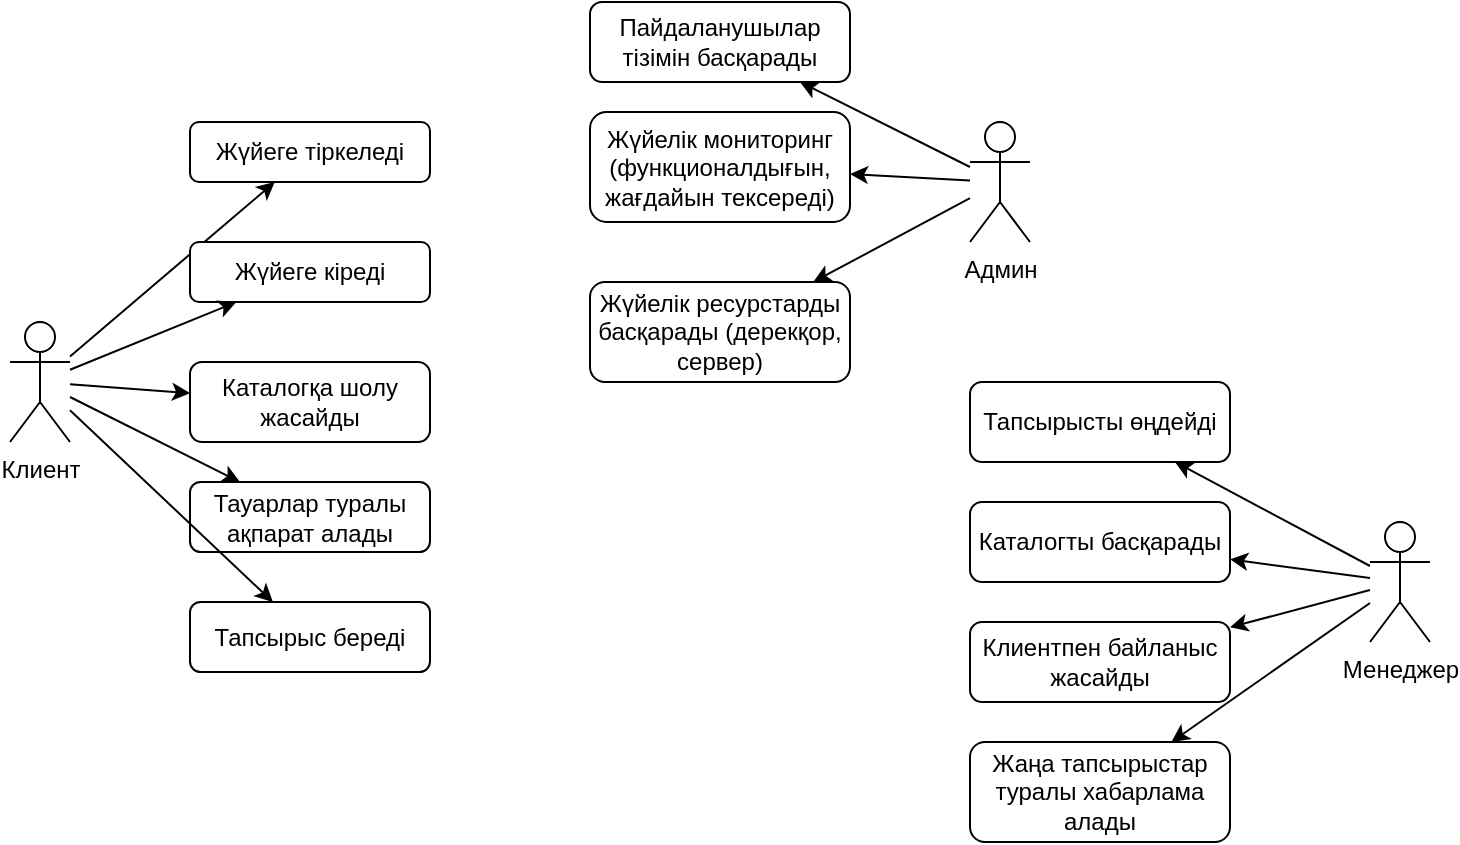 <mxfile version="24.4.8" type="github">
  <diagram id="R2lEEEUBdFMjLlhIrx00" name="Page-1">
    <mxGraphModel dx="1009" dy="875" grid="1" gridSize="10" guides="1" tooltips="1" connect="1" arrows="1" fold="1" page="1" pageScale="1" pageWidth="850" pageHeight="1100" math="0" shadow="0" extFonts="Permanent Marker^https://fonts.googleapis.com/css?family=Permanent+Marker">
      <root>
        <mxCell id="0" />
        <mxCell id="1" parent="0" />
        <mxCell id="H9CnI3AJFvQ42JXb06jo-1" value="Клиент" style="shape=umlActor;verticalLabelPosition=bottom;verticalAlign=top;html=1;outlineConnect=0;" parent="1" vertex="1">
          <mxGeometry x="80" y="320" width="30" height="60" as="geometry" />
        </mxCell>
        <mxCell id="H9CnI3AJFvQ42JXb06jo-2" value="Жүйеге тіркеледі" style="rounded=1;whiteSpace=wrap;html=1;" parent="1" vertex="1">
          <mxGeometry x="170" y="220" width="120" height="30" as="geometry" />
        </mxCell>
        <mxCell id="H9CnI3AJFvQ42JXb06jo-3" value="Тауарлар туралы ақпарат алады" style="rounded=1;whiteSpace=wrap;html=1;" parent="1" vertex="1">
          <mxGeometry x="170" y="400" width="120" height="35" as="geometry" />
        </mxCell>
        <mxCell id="H9CnI3AJFvQ42JXb06jo-4" value="Каталогқа шолу жасайды" style="rounded=1;whiteSpace=wrap;html=1;" parent="1" vertex="1">
          <mxGeometry x="170" y="340" width="120" height="40" as="geometry" />
        </mxCell>
        <mxCell id="H9CnI3AJFvQ42JXb06jo-5" value="" style="endArrow=classic;html=1;rounded=0;" parent="1" source="H9CnI3AJFvQ42JXb06jo-1" target="H9CnI3AJFvQ42JXb06jo-2" edge="1">
          <mxGeometry width="50" height="50" relative="1" as="geometry">
            <mxPoint x="190" y="380" as="sourcePoint" />
            <mxPoint x="240" y="330" as="targetPoint" />
          </mxGeometry>
        </mxCell>
        <mxCell id="H9CnI3AJFvQ42JXb06jo-6" value="" style="endArrow=classic;html=1;rounded=0;" parent="1" source="H9CnI3AJFvQ42JXb06jo-1" target="H9CnI3AJFvQ42JXb06jo-3" edge="1">
          <mxGeometry width="50" height="50" relative="1" as="geometry">
            <mxPoint x="120" y="354" as="sourcePoint" />
            <mxPoint x="203" y="320" as="targetPoint" />
          </mxGeometry>
        </mxCell>
        <mxCell id="H9CnI3AJFvQ42JXb06jo-7" value="" style="endArrow=classic;html=1;rounded=0;" parent="1" source="H9CnI3AJFvQ42JXb06jo-1" target="H9CnI3AJFvQ42JXb06jo-4" edge="1">
          <mxGeometry width="50" height="50" relative="1" as="geometry">
            <mxPoint x="120" y="360" as="sourcePoint" />
            <mxPoint x="180" y="361" as="targetPoint" />
          </mxGeometry>
        </mxCell>
        <mxCell id="H9CnI3AJFvQ42JXb06jo-8" value="Админ" style="shape=umlActor;verticalLabelPosition=bottom;verticalAlign=top;html=1;outlineConnect=0;" parent="1" vertex="1">
          <mxGeometry x="560" y="220" width="30" height="60" as="geometry" />
        </mxCell>
        <mxCell id="H9CnI3AJFvQ42JXb06jo-9" value="Менеджер" style="shape=umlActor;verticalLabelPosition=bottom;verticalAlign=top;html=1;outlineConnect=0;" parent="1" vertex="1">
          <mxGeometry x="760" y="420" width="30" height="60" as="geometry" />
        </mxCell>
        <mxCell id="H9CnI3AJFvQ42JXb06jo-11" value="Пайдаланушылар тізімін басқарады" style="rounded=1;whiteSpace=wrap;html=1;" parent="1" vertex="1">
          <mxGeometry x="370" y="160" width="130" height="40" as="geometry" />
        </mxCell>
        <mxCell id="H9CnI3AJFvQ42JXb06jo-12" value="Жүйелік мониторинг (функционалдығын, жағдайын тексереді)" style="rounded=1;whiteSpace=wrap;html=1;" parent="1" vertex="1">
          <mxGeometry x="370" y="215" width="130" height="55" as="geometry" />
        </mxCell>
        <mxCell id="H9CnI3AJFvQ42JXb06jo-13" value="Жүйелік ресурстарды басқарады (дерекқор, сервер)" style="rounded=1;whiteSpace=wrap;html=1;" parent="1" vertex="1">
          <mxGeometry x="370" y="300" width="130" height="50" as="geometry" />
        </mxCell>
        <mxCell id="H9CnI3AJFvQ42JXb06jo-14" value="Тапсырысты өңдейді" style="rounded=1;whiteSpace=wrap;html=1;" parent="1" vertex="1">
          <mxGeometry x="560" y="350" width="130" height="40" as="geometry" />
        </mxCell>
        <mxCell id="H9CnI3AJFvQ42JXb06jo-15" value="" style="endArrow=classic;html=1;rounded=0;" parent="1" source="H9CnI3AJFvQ42JXb06jo-8" target="H9CnI3AJFvQ42JXb06jo-11" edge="1">
          <mxGeometry width="50" height="50" relative="1" as="geometry">
            <mxPoint x="260" y="270" as="sourcePoint" />
            <mxPoint x="310" y="220" as="targetPoint" />
          </mxGeometry>
        </mxCell>
        <mxCell id="H9CnI3AJFvQ42JXb06jo-17" value="" style="endArrow=classic;html=1;rounded=0;" parent="1" source="H9CnI3AJFvQ42JXb06jo-8" target="H9CnI3AJFvQ42JXb06jo-12" edge="1">
          <mxGeometry width="50" height="50" relative="1" as="geometry">
            <mxPoint x="540" y="216" as="sourcePoint" />
            <mxPoint x="510" y="207" as="targetPoint" />
          </mxGeometry>
        </mxCell>
        <mxCell id="H9CnI3AJFvQ42JXb06jo-18" value="" style="endArrow=classic;html=1;rounded=0;" parent="1" source="H9CnI3AJFvQ42JXb06jo-8" target="H9CnI3AJFvQ42JXb06jo-13" edge="1">
          <mxGeometry width="50" height="50" relative="1" as="geometry">
            <mxPoint x="540" y="224" as="sourcePoint" />
            <mxPoint x="510" y="232" as="targetPoint" />
          </mxGeometry>
        </mxCell>
        <mxCell id="H9CnI3AJFvQ42JXb06jo-19" value="" style="endArrow=classic;html=1;rounded=0;" parent="1" source="H9CnI3AJFvQ42JXb06jo-9" target="H9CnI3AJFvQ42JXb06jo-14" edge="1">
          <mxGeometry width="50" height="50" relative="1" as="geometry">
            <mxPoint x="610" y="360" as="sourcePoint" />
            <mxPoint x="660" y="310" as="targetPoint" />
          </mxGeometry>
        </mxCell>
        <mxCell id="Sw2bO8nJyOsRtmEXrsqx-3" value="Жүйеге кіреді" style="rounded=1;whiteSpace=wrap;html=1;" parent="1" vertex="1">
          <mxGeometry x="170" y="280" width="120" height="30" as="geometry" />
        </mxCell>
        <mxCell id="Sw2bO8nJyOsRtmEXrsqx-5" value="" style="endArrow=classic;html=1;rounded=0;" parent="1" source="H9CnI3AJFvQ42JXb06jo-1" target="Sw2bO8nJyOsRtmEXrsqx-3" edge="1">
          <mxGeometry width="50" height="50" relative="1" as="geometry">
            <mxPoint x="120" y="361" as="sourcePoint" />
            <mxPoint x="180" y="366" as="targetPoint" />
          </mxGeometry>
        </mxCell>
        <mxCell id="Sw2bO8nJyOsRtmEXrsqx-6" value="Тапсырыс береді" style="rounded=1;whiteSpace=wrap;html=1;" parent="1" vertex="1">
          <mxGeometry x="170" y="460" width="120" height="35" as="geometry" />
        </mxCell>
        <mxCell id="Sw2bO8nJyOsRtmEXrsqx-7" value="" style="endArrow=classic;html=1;rounded=0;" parent="1" source="H9CnI3AJFvQ42JXb06jo-1" target="Sw2bO8nJyOsRtmEXrsqx-6" edge="1">
          <mxGeometry width="50" height="50" relative="1" as="geometry">
            <mxPoint x="120" y="368" as="sourcePoint" />
            <mxPoint x="205" y="410" as="targetPoint" />
          </mxGeometry>
        </mxCell>
        <mxCell id="Sw2bO8nJyOsRtmEXrsqx-8" value="Каталогты басқарады" style="rounded=1;whiteSpace=wrap;html=1;" parent="1" vertex="1">
          <mxGeometry x="560" y="410" width="130" height="40" as="geometry" />
        </mxCell>
        <mxCell id="Sw2bO8nJyOsRtmEXrsqx-9" value="Клиентпен байланыс жасайды" style="rounded=1;whiteSpace=wrap;html=1;" parent="1" vertex="1">
          <mxGeometry x="560" y="470" width="130" height="40" as="geometry" />
        </mxCell>
        <mxCell id="Sw2bO8nJyOsRtmEXrsqx-10" value="Жаңа тапсырыстар туралы хабарлама алады" style="rounded=1;whiteSpace=wrap;html=1;" parent="1" vertex="1">
          <mxGeometry x="560" y="530" width="130" height="50" as="geometry" />
        </mxCell>
        <mxCell id="Sw2bO8nJyOsRtmEXrsqx-11" value="" style="endArrow=classic;html=1;rounded=0;" parent="1" source="H9CnI3AJFvQ42JXb06jo-9" target="Sw2bO8nJyOsRtmEXrsqx-8" edge="1">
          <mxGeometry width="50" height="50" relative="1" as="geometry">
            <mxPoint x="770" y="452" as="sourcePoint" />
            <mxPoint x="673" y="400" as="targetPoint" />
          </mxGeometry>
        </mxCell>
        <mxCell id="Sw2bO8nJyOsRtmEXrsqx-12" value="" style="endArrow=classic;html=1;rounded=0;" parent="1" source="H9CnI3AJFvQ42JXb06jo-9" target="Sw2bO8nJyOsRtmEXrsqx-9" edge="1">
          <mxGeometry width="50" height="50" relative="1" as="geometry">
            <mxPoint x="770" y="458" as="sourcePoint" />
            <mxPoint x="700" y="449" as="targetPoint" />
          </mxGeometry>
        </mxCell>
        <mxCell id="Sw2bO8nJyOsRtmEXrsqx-13" value="" style="endArrow=classic;html=1;rounded=0;" parent="1" source="H9CnI3AJFvQ42JXb06jo-9" target="Sw2bO8nJyOsRtmEXrsqx-10" edge="1">
          <mxGeometry width="50" height="50" relative="1" as="geometry">
            <mxPoint x="770" y="464" as="sourcePoint" />
            <mxPoint x="700" y="483" as="targetPoint" />
          </mxGeometry>
        </mxCell>
      </root>
    </mxGraphModel>
  </diagram>
</mxfile>

